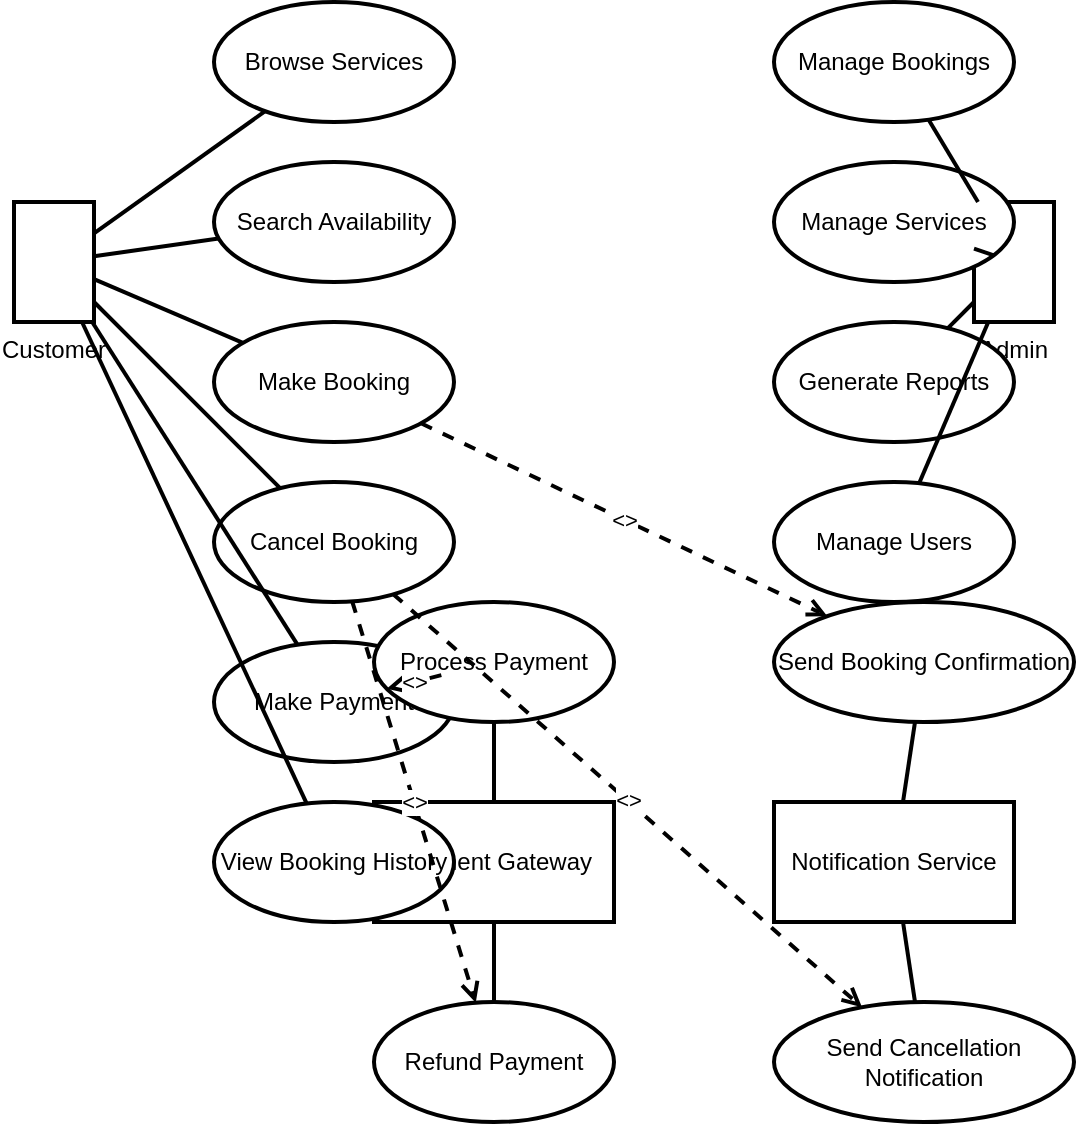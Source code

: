 <mxfile version="27.0.1">
  <diagram name="Booking System - Use Case Diagram" id="_gso0sGbffyeS4cYmKM7">
    <mxGraphModel dx="649" dy="454" grid="1" gridSize="10" guides="1" tooltips="1" connect="1" arrows="1" fold="1" page="1" pageScale="1" pageWidth="850" pageHeight="1100" math="0" shadow="0">
      <root>
        <mxCell id="0" />
        <mxCell id="1" parent="0" />
        <mxCell id="sY2ITFtQxJmRzgY58jd_-1" value="Customer" style="umlActor;verticalLabelPosition=bottom;verticalAlign=top;strokeWidth=2;" vertex="1" parent="1">
          <mxGeometry x="70" y="140" width="40" height="60" as="geometry" />
        </mxCell>
        <mxCell id="sY2ITFtQxJmRzgY58jd_-2" value="Admin" style="umlActor;verticalLabelPosition=bottom;verticalAlign=top;strokeWidth=2;" vertex="1" parent="1">
          <mxGeometry x="550" y="140" width="40" height="60" as="geometry" />
        </mxCell>
        <mxCell id="sY2ITFtQxJmRzgY58jd_-3" value="Payment Gateway" style="shape=rectangle;whiteSpace=wrap;strokeWidth=2;" vertex="1" parent="1">
          <mxGeometry x="250" y="440" width="120" height="60" as="geometry" />
        </mxCell>
        <mxCell id="sY2ITFtQxJmRzgY58jd_-4" value="Notification Service" style="shape=rectangle;whiteSpace=wrap;strokeWidth=2;" vertex="1" parent="1">
          <mxGeometry x="450" y="440" width="120" height="60" as="geometry" />
        </mxCell>
        <mxCell id="sY2ITFtQxJmRzgY58jd_-5" value="Browse Services" style="ellipse;whiteSpace=wrap;strokeWidth=2;" vertex="1" parent="1">
          <mxGeometry x="170" y="40" width="120" height="60" as="geometry" />
        </mxCell>
        <mxCell id="sY2ITFtQxJmRzgY58jd_-6" value="Search Availability" style="ellipse;whiteSpace=wrap;strokeWidth=2;" vertex="1" parent="1">
          <mxGeometry x="170" y="120" width="120" height="60" as="geometry" />
        </mxCell>
        <mxCell id="sY2ITFtQxJmRzgY58jd_-7" value="Make Booking" style="ellipse;whiteSpace=wrap;strokeWidth=2;" vertex="1" parent="1">
          <mxGeometry x="170" y="200" width="120" height="60" as="geometry" />
        </mxCell>
        <mxCell id="sY2ITFtQxJmRzgY58jd_-8" value="Cancel Booking" style="ellipse;whiteSpace=wrap;strokeWidth=2;" vertex="1" parent="1">
          <mxGeometry x="170" y="280" width="120" height="60" as="geometry" />
        </mxCell>
        <mxCell id="sY2ITFtQxJmRzgY58jd_-9" value="Make Payment" style="ellipse;whiteSpace=wrap;strokeWidth=2;" vertex="1" parent="1">
          <mxGeometry x="170" y="360" width="120" height="60" as="geometry" />
        </mxCell>
        <mxCell id="sY2ITFtQxJmRzgY58jd_-10" value="View Booking History" style="ellipse;whiteSpace=wrap;strokeWidth=2;" vertex="1" parent="1">
          <mxGeometry x="170" y="440" width="120" height="60" as="geometry" />
        </mxCell>
        <mxCell id="sY2ITFtQxJmRzgY58jd_-11" value="Manage Bookings" style="ellipse;whiteSpace=wrap;strokeWidth=2;" vertex="1" parent="1">
          <mxGeometry x="450" y="40" width="120" height="60" as="geometry" />
        </mxCell>
        <mxCell id="sY2ITFtQxJmRzgY58jd_-12" value="Manage Services" style="ellipse;whiteSpace=wrap;strokeWidth=2;" vertex="1" parent="1">
          <mxGeometry x="450" y="120" width="120" height="60" as="geometry" />
        </mxCell>
        <mxCell id="sY2ITFtQxJmRzgY58jd_-13" value="Generate Reports" style="ellipse;whiteSpace=wrap;strokeWidth=2;" vertex="1" parent="1">
          <mxGeometry x="450" y="200" width="120" height="60" as="geometry" />
        </mxCell>
        <mxCell id="sY2ITFtQxJmRzgY58jd_-14" value="Manage Users" style="ellipse;whiteSpace=wrap;strokeWidth=2;" vertex="1" parent="1">
          <mxGeometry x="450" y="280" width="120" height="60" as="geometry" />
        </mxCell>
        <mxCell id="sY2ITFtQxJmRzgY58jd_-15" value="Process Payment" style="ellipse;whiteSpace=wrap;strokeWidth=2;" vertex="1" parent="1">
          <mxGeometry x="250" y="340" width="120" height="60" as="geometry" />
        </mxCell>
        <mxCell id="sY2ITFtQxJmRzgY58jd_-16" value="Refund Payment" style="ellipse;whiteSpace=wrap;strokeWidth=2;" vertex="1" parent="1">
          <mxGeometry x="250" y="540" width="120" height="60" as="geometry" />
        </mxCell>
        <mxCell id="sY2ITFtQxJmRzgY58jd_-17" value="Send Booking Confirmation" style="ellipse;whiteSpace=wrap;strokeWidth=2;" vertex="1" parent="1">
          <mxGeometry x="450" y="340" width="150" height="60" as="geometry" />
        </mxCell>
        <mxCell id="sY2ITFtQxJmRzgY58jd_-18" value="Send Cancellation Notification" style="ellipse;whiteSpace=wrap;strokeWidth=2;" vertex="1" parent="1">
          <mxGeometry x="450" y="540" width="150" height="60" as="geometry" />
        </mxCell>
        <mxCell id="sY2ITFtQxJmRzgY58jd_-19" value="" style="endArrow=none;html=1;strokeWidth=2;" edge="1" parent="1" source="sY2ITFtQxJmRzgY58jd_-1" target="sY2ITFtQxJmRzgY58jd_-5">
          <mxGeometry width="50" height="50" relative="1" as="geometry">
            <mxPoint x="170" y="70" as="sourcePoint" />
            <mxPoint x="220" y="20" as="targetPoint" />
          </mxGeometry>
        </mxCell>
        <mxCell id="sY2ITFtQxJmRzgY58jd_-20" value="" style="endArrow=none;html=1;strokeWidth=2;" edge="1" parent="1" source="sY2ITFtQxJmRzgY58jd_-1" target="sY2ITFtQxJmRzgY58jd_-6">
          <mxGeometry width="50" height="50" relative="1" as="geometry">
            <mxPoint x="170" y="150" as="sourcePoint" />
            <mxPoint x="220" y="100" as="targetPoint" />
          </mxGeometry>
        </mxCell>
        <mxCell id="sY2ITFtQxJmRzgY58jd_-21" value="" style="endArrow=none;html=1;strokeWidth=2;" edge="1" parent="1" source="sY2ITFtQxJmRzgY58jd_-1" target="sY2ITFtQxJmRzgY58jd_-7">
          <mxGeometry width="50" height="50" relative="1" as="geometry">
            <mxPoint x="170" y="230" as="sourcePoint" />
            <mxPoint x="220" y="180" as="targetPoint" />
          </mxGeometry>
        </mxCell>
        <mxCell id="sY2ITFtQxJmRzgY58jd_-22" value="" style="endArrow=none;html=1;strokeWidth=2;" edge="1" parent="1" source="sY2ITFtQxJmRzgY58jd_-1" target="sY2ITFtQxJmRzgY58jd_-8">
          <mxGeometry width="50" height="50" relative="1" as="geometry">
            <mxPoint x="170" y="310" as="sourcePoint" />
            <mxPoint x="220" y="260" as="targetPoint" />
          </mxGeometry>
        </mxCell>
        <mxCell id="sY2ITFtQxJmRzgY58jd_-23" value="" style="endArrow=none;html=1;strokeWidth=2;" edge="1" parent="1" source="sY2ITFtQxJmRzgY58jd_-1" target="sY2ITFtQxJmRzgY58jd_-9">
          <mxGeometry width="50" height="50" relative="1" as="geometry">
            <mxPoint x="170" y="390" as="sourcePoint" />
            <mxPoint x="220" y="340" as="targetPoint" />
          </mxGeometry>
        </mxCell>
        <mxCell id="sY2ITFtQxJmRzgY58jd_-24" value="" style="endArrow=none;html=1;strokeWidth=2;" edge="1" parent="1" source="sY2ITFtQxJmRzgY58jd_-1" target="sY2ITFtQxJmRzgY58jd_-10">
          <mxGeometry width="50" height="50" relative="1" as="geometry">
            <mxPoint x="170" y="470" as="sourcePoint" />
            <mxPoint x="220" y="420" as="targetPoint" />
          </mxGeometry>
        </mxCell>
        <mxCell id="sY2ITFtQxJmRzgY58jd_-25" value="" style="endArrow=none;html=1;strokeWidth=2;" edge="1" parent="1" source="sY2ITFtQxJmRzgY58jd_-2" target="sY2ITFtQxJmRzgY58jd_-11">
          <mxGeometry width="50" height="50" relative="1" as="geometry">
            <mxPoint x="550" y="70" as="sourcePoint" />
            <mxPoint x="500" y="20" as="targetPoint" />
          </mxGeometry>
        </mxCell>
        <mxCell id="sY2ITFtQxJmRzgY58jd_-26" value="" style="endArrow=none;html=1;strokeWidth=2;" edge="1" parent="1" source="sY2ITFtQxJmRzgY58jd_-2" target="sY2ITFtQxJmRzgY58jd_-12">
          <mxGeometry width="50" height="50" relative="1" as="geometry">
            <mxPoint x="550" y="150" as="sourcePoint" />
            <mxPoint x="500" y="100" as="targetPoint" />
          </mxGeometry>
        </mxCell>
        <mxCell id="sY2ITFtQxJmRzgY58jd_-27" value="" style="endArrow=none;html=1;strokeWidth=2;" edge="1" parent="1" source="sY2ITFtQxJmRzgY58jd_-2" target="sY2ITFtQxJmRzgY58jd_-13">
          <mxGeometry width="50" height="50" relative="1" as="geometry">
            <mxPoint x="550" y="230" as="sourcePoint" />
            <mxPoint x="500" y="180" as="targetPoint" />
          </mxGeometry>
        </mxCell>
        <mxCell id="sY2ITFtQxJmRzgY58jd_-28" value="" style="endArrow=none;html=1;strokeWidth=2;" edge="1" parent="1" source="sY2ITFtQxJmRzgY58jd_-2" target="sY2ITFtQxJmRzgY58jd_-14">
          <mxGeometry width="50" height="50" relative="1" as="geometry">
            <mxPoint x="550" y="310" as="sourcePoint" />
            <mxPoint x="500" y="260" as="targetPoint" />
          </mxGeometry>
        </mxCell>
        <mxCell id="sY2ITFtQxJmRzgY58jd_-29" value="" style="endArrow=none;html=1;strokeWidth=2;" edge="1" parent="1" source="sY2ITFtQxJmRzgY58jd_-3" target="sY2ITFtQxJmRzgY58jd_-15">
          <mxGeometry width="50" height="50" relative="1" as="geometry">
            <mxPoint x="310" y="440" as="sourcePoint" />
            <mxPoint x="310" y="400" as="targetPoint" />
          </mxGeometry>
        </mxCell>
        <mxCell id="sY2ITFtQxJmRzgY58jd_-30" value="" style="endArrow=none;html=1;strokeWidth=2;" edge="1" parent="1" source="sY2ITFtQxJmRzgY58jd_-3" target="sY2ITFtQxJmRzgY58jd_-16">
          <mxGeometry width="50" height="50" relative="1" as="geometry">
            <mxPoint x="310" y="500" as="sourcePoint" />
            <mxPoint x="310" y="540" as="targetPoint" />
          </mxGeometry>
        </mxCell>
        <mxCell id="sY2ITFtQxJmRzgY58jd_-31" value="" style="endArrow=none;html=1;strokeWidth=2;" edge="1" parent="1" source="sY2ITFtQxJmRzgY58jd_-4" target="sY2ITFtQxJmRzgY58jd_-17">
          <mxGeometry width="50" height="50" relative="1" as="geometry">
            <mxPoint x="510" y="440" as="sourcePoint" />
            <mxPoint x="510" y="400" as="targetPoint" />
          </mxGeometry>
        </mxCell>
        <mxCell id="sY2ITFtQxJmRzgY58jd_-32" value="" style="endArrow=none;html=1;strokeWidth=2;" edge="1" parent="1" source="sY2ITFtQxJmRzgY58jd_-4" target="sY2ITFtQxJmRzgY58jd_-18">
          <mxGeometry width="50" height="50" relative="1" as="geometry">
            <mxPoint x="510" y="500" as="sourcePoint" />
            <mxPoint x="510" y="540" as="targetPoint" />
          </mxGeometry>
        </mxCell>
        <mxCell id="sY2ITFtQxJmRzgY58jd_-33" value="&lt;&lt;include&gt;&gt;" style="endArrow=open;dashed=1;html=1;strokeWidth=2;" edge="1" parent="1" source="sY2ITFtQxJmRzgY58jd_-9" target="sY2ITFtQxJmRzgY58jd_-15">
          <mxGeometry width="50" height="50" relative="1" as="geometry">
            <mxPoint x="230" y="390" as="sourcePoint" />
            <mxPoint x="280" y="340" as="targetPoint" />
          </mxGeometry>
        </mxCell>
        <mxCell id="sY2ITFtQxJmRzgY58jd_-34" value="&lt;&lt;extend&gt;&gt;" style="endArrow=open;dashed=1;html=1;strokeWidth=2;" edge="1" parent="1" source="sY2ITFtQxJmRzgY58jd_-8" target="sY2ITFtQxJmRzgY58jd_-16">
          <mxGeometry width="50" height="50" relative="1" as="geometry">
            <mxPoint x="230" y="310" as="sourcePoint" />
            <mxPoint x="280" y="540" as="targetPoint" />
          </mxGeometry>
        </mxCell>
        <mxCell id="sY2ITFtQxJmRzgY58jd_-35" value="&lt;&lt;extend&gt;&gt;" style="endArrow=open;dashed=1;html=1;strokeWidth=2;" edge="1" parent="1" source="sY2ITFtQxJmRzgY58jd_-7" target="sY2ITFtQxJmRzgY58jd_-17">
          <mxGeometry width="50" height="50" relative="1" as="geometry">
            <mxPoint x="290" y="230" as="sourcePoint" />
            <mxPoint x="450" y="340" as="targetPoint" />
          </mxGeometry>
        </mxCell>
        <mxCell id="sY2ITFtQxJmRzgY58jd_-36" value="&lt;&lt;extend&gt;&gt;" style="endArrow=open;dashed=1;html=1;strokeWidth=2;" edge="1" parent="1" source="sY2ITFtQxJmRzgY58jd_-8" target="sY2ITFtQxJmRzgY58jd_-18">
          <mxGeometry width="50" height="50" relative="1" as="geometry">
            <mxPoint x="290" y="310" as="sourcePoint" />
            <mxPoint x="450" y="540" as="targetPoint" />
          </mxGeometry>
        </mxCell>
      </root>
    </mxGraphModel>
  </diagram>
</mxfile>
